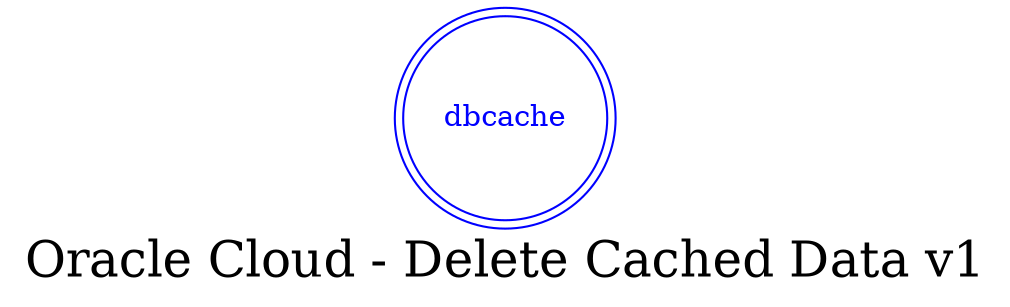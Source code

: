 digraph LexiconGraph {
graph[label="Oracle Cloud - Delete Cached Data v1", fontsize=24]
splines=true
"dbcache" [color=blue, fontcolor=blue, shape=doublecircle]
}
